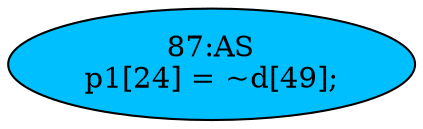 strict digraph "" {
	node [label="\N"];
	"87:AS"	 [ast="<pyverilog.vparser.ast.Assign object at 0x7fee01bc96d0>",
		def_var="['p1']",
		fillcolor=deepskyblue,
		label="87:AS
p1[24] = ~d[49];",
		statements="[]",
		style=filled,
		typ=Assign,
		use_var="['d']"];
}
